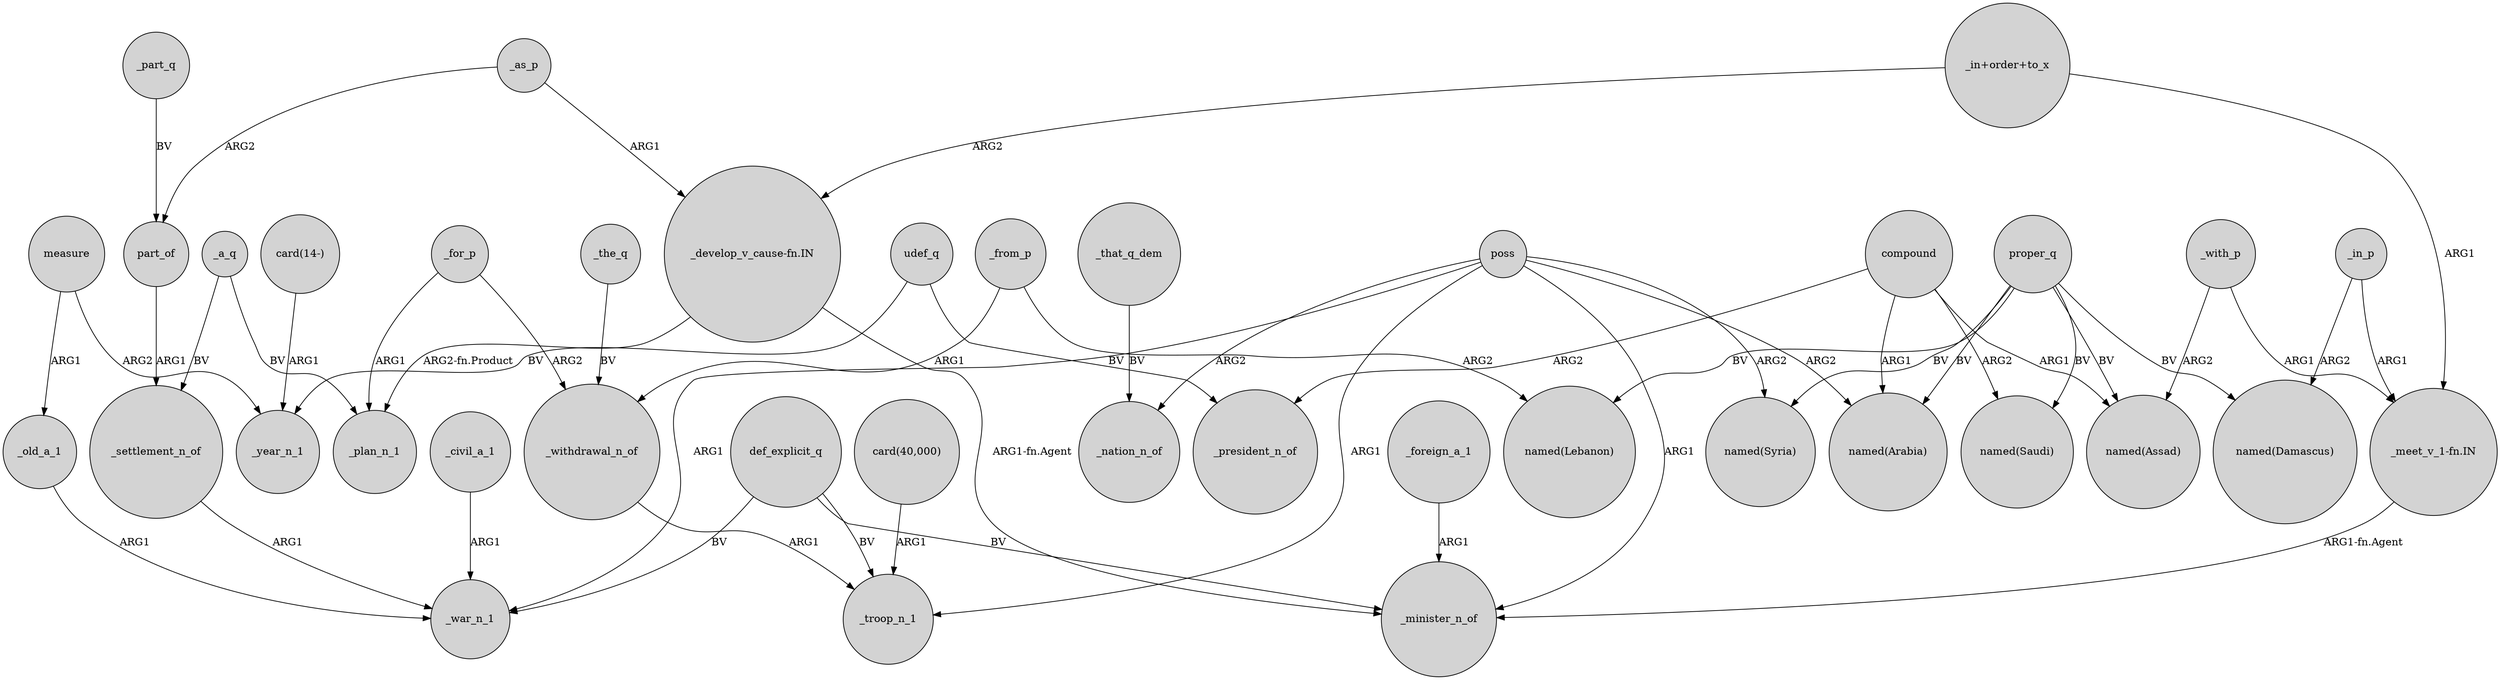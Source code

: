 digraph {
	node [shape=circle style=filled]
	def_explicit_q -> _war_n_1 [label=BV]
	compound -> "named(Arabia)" [label=ARG1]
	"card(14-)" -> _year_n_1 [label=ARG1]
	proper_q -> "named(Arabia)" [label=BV]
	"card(40,000)" -> _troop_n_1 [label=ARG1]
	_from_p -> _withdrawal_n_of [label=ARG1]
	compound -> _president_n_of [label=ARG2]
	proper_q -> "named(Lebanon)" [label=BV]
	_a_q -> _settlement_n_of [label=BV]
	_in_p -> "named(Damascus)" [label=ARG2]
	_the_q -> _withdrawal_n_of [label=BV]
	measure -> _year_n_1 [label=ARG2]
	_as_p -> part_of [label=ARG2]
	poss -> _minister_n_of [label=ARG1]
	compound -> "named(Saudi)" [label=ARG2]
	poss -> "named(Syria)" [label=ARG2]
	_for_p -> _withdrawal_n_of [label=ARG2]
	proper_q -> "named(Syria)" [label=BV]
	_old_a_1 -> _war_n_1 [label=ARG1]
	"_develop_v_cause-fn.IN" -> _plan_n_1 [label="ARG2-fn.Product"]
	_in_p -> "_meet_v_1-fn.IN" [label=ARG1]
	proper_q -> "named(Assad)" [label=BV]
	_as_p -> "_develop_v_cause-fn.IN" [label=ARG1]
	proper_q -> "named(Saudi)" [label=BV]
	_foreign_a_1 -> _minister_n_of [label=ARG1]
	_part_q -> part_of [label=BV]
	measure -> _old_a_1 [label=ARG1]
	_civil_a_1 -> _war_n_1 [label=ARG1]
	_with_p -> "named(Assad)" [label=ARG2]
	poss -> "named(Arabia)" [label=ARG2]
	_for_p -> _plan_n_1 [label=ARG1]
	"_develop_v_cause-fn.IN" -> _minister_n_of [label="ARG1-fn.Agent"]
	_withdrawal_n_of -> _troop_n_1 [label=ARG1]
	_from_p -> "named(Lebanon)" [label=ARG2]
	_settlement_n_of -> _war_n_1 [label=ARG1]
	"_in+order+to_x" -> "_develop_v_cause-fn.IN" [label=ARG2]
	def_explicit_q -> _minister_n_of [label=BV]
	udef_q -> _president_n_of [label=BV]
	poss -> _troop_n_1 [label=ARG1]
	poss -> _war_n_1 [label=ARG1]
	_a_q -> _plan_n_1 [label=BV]
	poss -> _nation_n_of [label=ARG2]
	def_explicit_q -> _troop_n_1 [label=BV]
	_that_q_dem -> _nation_n_of [label=BV]
	"_meet_v_1-fn.IN" -> _minister_n_of [label="ARG1-fn.Agent"]
	_with_p -> "_meet_v_1-fn.IN" [label=ARG1]
	part_of -> _settlement_n_of [label=ARG1]
	udef_q -> _year_n_1 [label=BV]
	proper_q -> "named(Damascus)" [label=BV]
	"_in+order+to_x" -> "_meet_v_1-fn.IN" [label=ARG1]
	compound -> "named(Assad)" [label=ARG1]
}
